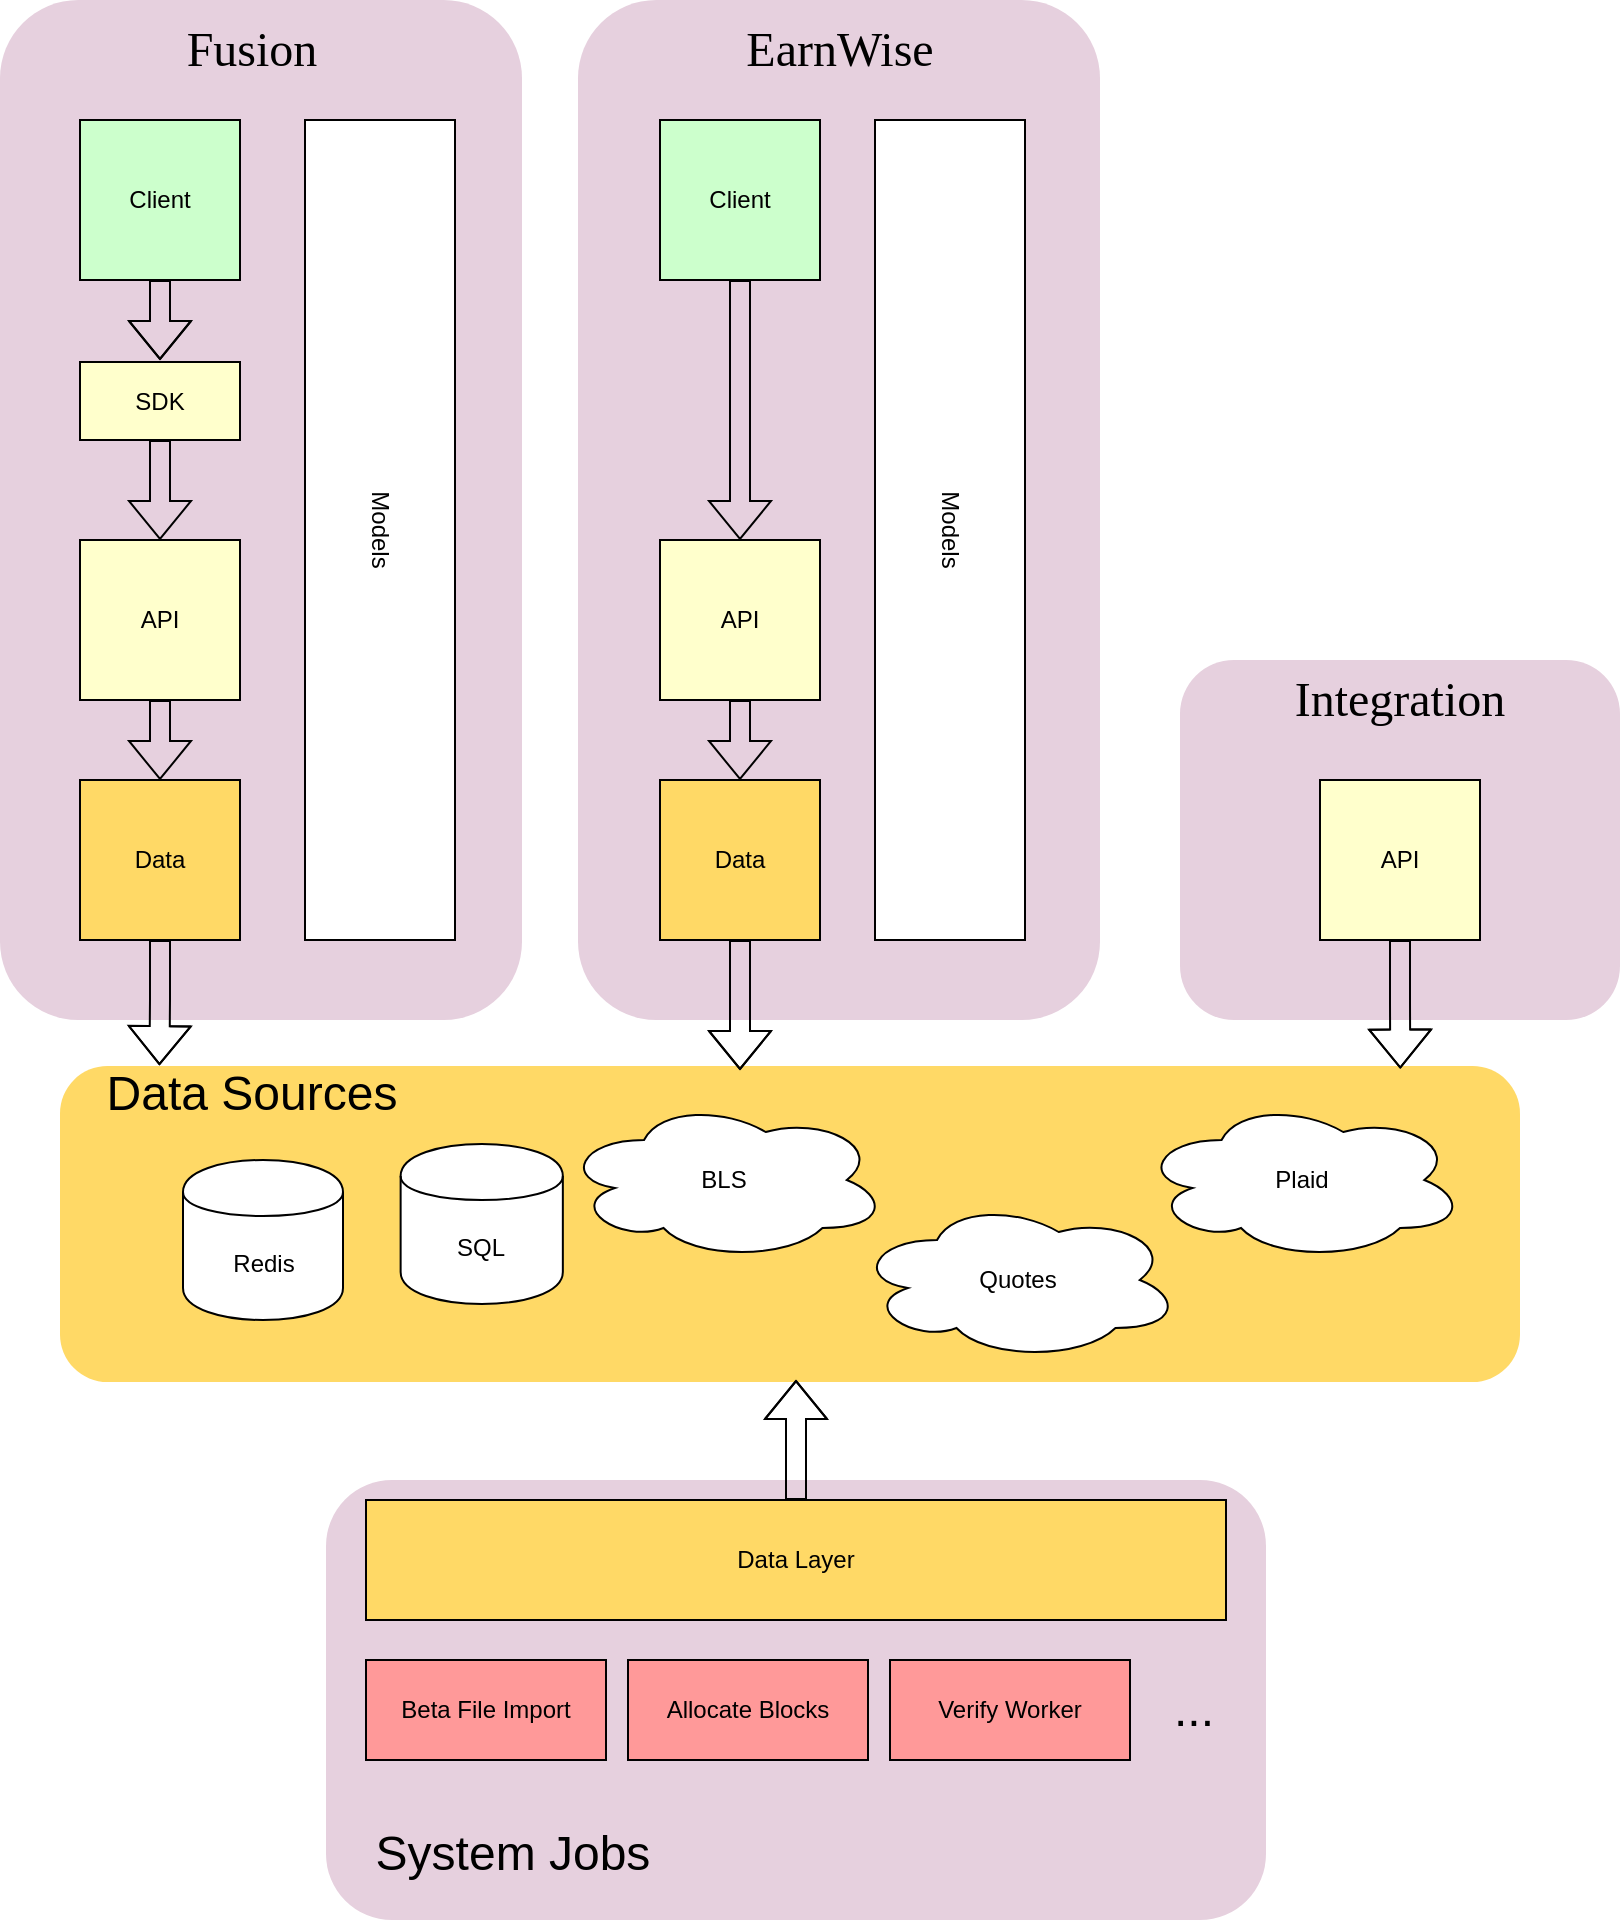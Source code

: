 <mxfile version="10.6.2" type="github"><diagram id="LOfFnwAP8vMxSH59wjzv" name="Page-1"><mxGraphModel dx="850" dy="393" grid="1" gridSize="10" guides="1" tooltips="1" connect="1" arrows="1" fold="1" page="1" pageScale="1" pageWidth="1100" pageHeight="850" math="0" shadow="0"><root><mxCell id="0"/><mxCell id="1" parent="0"/><mxCell id="2FV0Do69YLn4qYnx5FVK-32" value="" style="rounded=1;whiteSpace=wrap;html=1;fillColor=#E6D0DE;strokeColor=none;" vertex="1" parent="1"><mxGeometry x="329" width="261" height="510" as="geometry"/></mxCell><mxCell id="2FV0Do69YLn4qYnx5FVK-29" value="" style="rounded=1;whiteSpace=wrap;html=1;fillColor=#FFD966;strokeColor=none;" vertex="1" parent="1"><mxGeometry x="70" y="533" width="730" height="158" as="geometry"/></mxCell><mxCell id="2FV0Do69YLn4qYnx5FVK-25" value="" style="rounded=1;whiteSpace=wrap;html=1;fillColor=#E6D0DE;strokeColor=none;" vertex="1" parent="1"><mxGeometry x="40" width="261" height="510" as="geometry"/></mxCell><mxCell id="2FV0Do69YLn4qYnx5FVK-10" value="" style="edgeStyle=orthogonalEdgeStyle;shape=flexArrow;rounded=0;orthogonalLoop=1;jettySize=auto;html=1;" edge="1" parent="1" source="2FV0Do69YLn4qYnx5FVK-1"><mxGeometry relative="1" as="geometry"><mxPoint x="120" y="180" as="targetPoint"/></mxGeometry></mxCell><mxCell id="2FV0Do69YLn4qYnx5FVK-1" value="Client" style="whiteSpace=wrap;html=1;aspect=fixed;fillColor=#CCFFCC;" vertex="1" parent="1"><mxGeometry x="80" y="60" width="80" height="80" as="geometry"/></mxCell><mxCell id="2FV0Do69YLn4qYnx5FVK-11" value="" style="edgeStyle=orthogonalEdgeStyle;shape=flexArrow;rounded=0;orthogonalLoop=1;jettySize=auto;html=1;exitX=0.5;exitY=1;exitDx=0;exitDy=0;" edge="1" parent="1" source="2FV0Do69YLn4qYnx5FVK-30" target="2FV0Do69YLn4qYnx5FVK-3"><mxGeometry relative="1" as="geometry"><mxPoint x="120" y="260" as="sourcePoint"/></mxGeometry></mxCell><mxCell id="2FV0Do69YLn4qYnx5FVK-9" value="" style="edgeStyle=orthogonalEdgeStyle;shape=flexArrow;rounded=0;orthogonalLoop=1;jettySize=auto;html=1;" edge="1" parent="1" source="2FV0Do69YLn4qYnx5FVK-3" target="2FV0Do69YLn4qYnx5FVK-4"><mxGeometry relative="1" as="geometry"/></mxCell><mxCell id="2FV0Do69YLn4qYnx5FVK-3" value="API&lt;br&gt;" style="whiteSpace=wrap;html=1;aspect=fixed;fillColor=#FFFFCC;shadow=0;" vertex="1" parent="1"><mxGeometry x="80" y="270" width="80" height="80" as="geometry"/></mxCell><mxCell id="2FV0Do69YLn4qYnx5FVK-31" value="" style="edgeStyle=orthogonalEdgeStyle;shape=flexArrow;rounded=0;orthogonalLoop=1;jettySize=auto;html=1;entryX=0.297;entryY=0.078;entryDx=0;entryDy=0;entryPerimeter=0;" edge="1" parent="1" source="2FV0Do69YLn4qYnx5FVK-4" target="2FV0Do69YLn4qYnx5FVK-20"><mxGeometry relative="1" as="geometry"/></mxCell><mxCell id="2FV0Do69YLn4qYnx5FVK-4" value="Data&lt;br&gt;" style="whiteSpace=wrap;html=1;aspect=fixed;fillColor=#FFD966;" vertex="1" parent="1"><mxGeometry x="80" y="390" width="80" height="80" as="geometry"/></mxCell><mxCell id="2FV0Do69YLn4qYnx5FVK-35" value="" style="edgeStyle=orthogonalEdgeStyle;shape=flexArrow;rounded=0;orthogonalLoop=1;jettySize=auto;html=1;entryX=0.5;entryY=0;entryDx=0;entryDy=0;" edge="1" parent="1" source="2FV0Do69YLn4qYnx5FVK-14" target="2FV0Do69YLn4qYnx5FVK-15"><mxGeometry relative="1" as="geometry"><mxPoint x="459.5" y="220" as="targetPoint"/></mxGeometry></mxCell><mxCell id="2FV0Do69YLn4qYnx5FVK-14" value="Client" style="whiteSpace=wrap;html=1;aspect=fixed;fillColor=#CCFFCC;" vertex="1" parent="1"><mxGeometry x="370" y="60" width="80" height="80" as="geometry"/></mxCell><mxCell id="2FV0Do69YLn4qYnx5FVK-36" value="" style="edgeStyle=orthogonalEdgeStyle;shape=flexArrow;rounded=0;orthogonalLoop=1;jettySize=auto;html=1;" edge="1" parent="1" source="2FV0Do69YLn4qYnx5FVK-15" target="2FV0Do69YLn4qYnx5FVK-16"><mxGeometry relative="1" as="geometry"/></mxCell><mxCell id="2FV0Do69YLn4qYnx5FVK-15" value="API&lt;br&gt;" style="whiteSpace=wrap;html=1;aspect=fixed;fillColor=#FFFFCC;" vertex="1" parent="1"><mxGeometry x="370" y="270" width="80" height="80" as="geometry"/></mxCell><mxCell id="2FV0Do69YLn4qYnx5FVK-37" value="" style="edgeStyle=orthogonalEdgeStyle;shape=flexArrow;rounded=0;orthogonalLoop=1;jettySize=auto;html=1;exitX=0.5;exitY=1;exitDx=0;exitDy=0;" edge="1" parent="1" source="2FV0Do69YLn4qYnx5FVK-16"><mxGeometry relative="1" as="geometry"><mxPoint x="410" y="535" as="targetPoint"/></mxGeometry></mxCell><mxCell id="2FV0Do69YLn4qYnx5FVK-16" value="Data&lt;br&gt;" style="whiteSpace=wrap;html=1;aspect=fixed;fillColor=#FFD966;" vertex="1" parent="1"><mxGeometry x="370" y="390" width="80" height="80" as="geometry"/></mxCell><mxCell id="2FV0Do69YLn4qYnx5FVK-18" value="Models&lt;br&gt;" style="rounded=0;whiteSpace=wrap;html=1;rotation=90;" vertex="1" parent="1"><mxGeometry x="25" y="227.5" width="410" height="75" as="geometry"/></mxCell><mxCell id="2FV0Do69YLn4qYnx5FVK-26" value="&lt;font style=&quot;font-size: 24px&quot; face=&quot;Verdana&quot;&gt;EarnWise&lt;/font&gt;" style="text;html=1;strokeColor=none;fillColor=none;align=center;verticalAlign=middle;whiteSpace=wrap;rounded=0;" vertex="1" parent="1"><mxGeometry x="389.5" y="10" width="140" height="30" as="geometry"/></mxCell><mxCell id="2FV0Do69YLn4qYnx5FVK-20" value="&lt;font style=&quot;font-size: 24px&quot;&gt;Data Sources&lt;/font&gt;" style="text;html=1;strokeColor=none;fillColor=none;align=center;verticalAlign=middle;whiteSpace=wrap;rounded=0;" vertex="1" parent="1"><mxGeometry x="52" y="530" width="228" height="33" as="geometry"/></mxCell><mxCell id="2FV0Do69YLn4qYnx5FVK-5" value="SQL" style="shape=cylinder;whiteSpace=wrap;html=1;boundedLbl=1;backgroundOutline=1;" vertex="1" parent="1"><mxGeometry x="240.315" y="572" width="81.111" height="80" as="geometry"/></mxCell><mxCell id="2FV0Do69YLn4qYnx5FVK-13" value="Quotes&lt;br&gt;" style="ellipse;shape=cloud;whiteSpace=wrap;html=1;" vertex="1" parent="1"><mxGeometry x="467.963" y="600" width="162.222" height="80" as="geometry"/></mxCell><mxCell id="2FV0Do69YLn4qYnx5FVK-22" value="Plaid&lt;br&gt;" style="ellipse;shape=cloud;whiteSpace=wrap;html=1;" vertex="1" parent="1"><mxGeometry x="610.222" y="550" width="162.222" height="80" as="geometry"/></mxCell><mxCell id="2FV0Do69YLn4qYnx5FVK-12" value="Redis" style="shape=cylinder;whiteSpace=wrap;html=1;boundedLbl=1;backgroundOutline=1;" vertex="1" parent="1"><mxGeometry x="131.5" y="580" width="80" height="80" as="geometry"/></mxCell><mxCell id="2FV0Do69YLn4qYnx5FVK-30" value="SDK" style="rounded=0;whiteSpace=wrap;html=1;strokeColor=#000000;fillColor=#FFFFCC;" vertex="1" parent="1"><mxGeometry x="80" y="181" width="80" height="39" as="geometry"/></mxCell><mxCell id="2FV0Do69YLn4qYnx5FVK-33" value="&lt;font style=&quot;font-size: 24px&quot; face=&quot;Verdana&quot;&gt;Fusion&lt;/font&gt;" style="text;html=1;strokeColor=none;fillColor=none;align=center;verticalAlign=middle;whiteSpace=wrap;rounded=0;" vertex="1" parent="1"><mxGeometry x="96" y="10" width="140" height="30" as="geometry"/></mxCell><mxCell id="2FV0Do69YLn4qYnx5FVK-38" value="Models&lt;br&gt;" style="rounded=0;whiteSpace=wrap;html=1;rotation=90;" vertex="1" parent="1"><mxGeometry x="310" y="227.5" width="410" height="75" as="geometry"/></mxCell><mxCell id="2FV0Do69YLn4qYnx5FVK-39" value="" style="rounded=1;whiteSpace=wrap;html=1;fillColor=#E6D0DE;strokeColor=none;" vertex="1" parent="1"><mxGeometry x="630" y="330" width="220" height="180" as="geometry"/></mxCell><mxCell id="2FV0Do69YLn4qYnx5FVK-40" value="&lt;font style=&quot;font-size: 24px&quot; face=&quot;Verdana&quot;&gt;Integration&lt;/font&gt;" style="text;html=1;strokeColor=none;fillColor=none;align=center;verticalAlign=middle;whiteSpace=wrap;rounded=0;" vertex="1" parent="1"><mxGeometry x="670" y="332.5" width="140" height="35" as="geometry"/></mxCell><mxCell id="2FV0Do69YLn4qYnx5FVK-46" style="edgeStyle=orthogonalEdgeStyle;shape=flexArrow;rounded=0;orthogonalLoop=1;jettySize=auto;html=1;exitX=0.5;exitY=1;exitDx=0;exitDy=0;entryX=0.918;entryY=0.008;entryDx=0;entryDy=0;entryPerimeter=0;" edge="1" parent="1" source="2FV0Do69YLn4qYnx5FVK-41" target="2FV0Do69YLn4qYnx5FVK-29"><mxGeometry relative="1" as="geometry"/></mxCell><mxCell id="2FV0Do69YLn4qYnx5FVK-41" value="API&lt;br&gt;" style="whiteSpace=wrap;html=1;aspect=fixed;fillColor=#FFFFCC;" vertex="1" parent="1"><mxGeometry x="700" y="390" width="80" height="80" as="geometry"/></mxCell><mxCell id="2FV0Do69YLn4qYnx5FVK-52" value="" style="rounded=1;whiteSpace=wrap;html=1;shadow=0;strokeColor=none;fillColor=#E6D0DE;" vertex="1" parent="1"><mxGeometry x="203" y="740" width="470" height="220" as="geometry"/></mxCell><mxCell id="2FV0Do69YLn4qYnx5FVK-53" value="&lt;font style=&quot;font-size: 24px&quot;&gt;System Jobs&lt;/font&gt;" style="text;html=1;strokeColor=none;fillColor=none;align=center;verticalAlign=middle;whiteSpace=wrap;rounded=0;" vertex="1" parent="1"><mxGeometry x="222" y="910" width="149" height="33" as="geometry"/></mxCell><mxCell id="2FV0Do69YLn4qYnx5FVK-62" value="" style="edgeStyle=orthogonalEdgeStyle;shape=flexArrow;rounded=0;orthogonalLoop=1;jettySize=auto;html=1;" edge="1" parent="1" source="2FV0Do69YLn4qYnx5FVK-54"><mxGeometry relative="1" as="geometry"><mxPoint x="438" y="690" as="targetPoint"/></mxGeometry></mxCell><mxCell id="2FV0Do69YLn4qYnx5FVK-54" value="Data Layer" style="rounded=0;whiteSpace=wrap;html=1;shadow=0;strokeColor=#000000;fillColor=#FFD966;" vertex="1" parent="1"><mxGeometry x="223" y="750" width="430" height="60" as="geometry"/></mxCell><mxCell id="2FV0Do69YLn4qYnx5FVK-56" value="Beta File Import" style="rounded=0;whiteSpace=wrap;html=1;shadow=0;strokeColor=#000000;fillColor=#FF9999;" vertex="1" parent="1"><mxGeometry x="223" y="830" width="120" height="50" as="geometry"/></mxCell><mxCell id="2FV0Do69YLn4qYnx5FVK-57" value="Allocate Blocks" style="rounded=0;whiteSpace=wrap;html=1;shadow=0;strokeColor=#000000;fillColor=#FF9999;" vertex="1" parent="1"><mxGeometry x="354" y="830" width="120" height="50" as="geometry"/></mxCell><mxCell id="2FV0Do69YLn4qYnx5FVK-58" value="BLS&lt;br&gt;" style="ellipse;shape=cloud;whiteSpace=wrap;html=1;" vertex="1" parent="1"><mxGeometry x="321.463" y="550" width="162.222" height="80" as="geometry"/></mxCell><mxCell id="2FV0Do69YLn4qYnx5FVK-59" value="Verify Worker" style="rounded=0;whiteSpace=wrap;html=1;shadow=0;strokeColor=#000000;fillColor=#FF9999;" vertex="1" parent="1"><mxGeometry x="485" y="830" width="120" height="50" as="geometry"/></mxCell><mxCell id="2FV0Do69YLn4qYnx5FVK-60" value="&lt;font style=&quot;font-size: 24px&quot;&gt;...&lt;/font&gt;" style="text;html=1;strokeColor=none;fillColor=none;align=center;verticalAlign=middle;whiteSpace=wrap;rounded=0;shadow=0;" vertex="1" parent="1"><mxGeometry x="616.5" y="845" width="40" height="20" as="geometry"/></mxCell></root></mxGraphModel></diagram></mxfile>